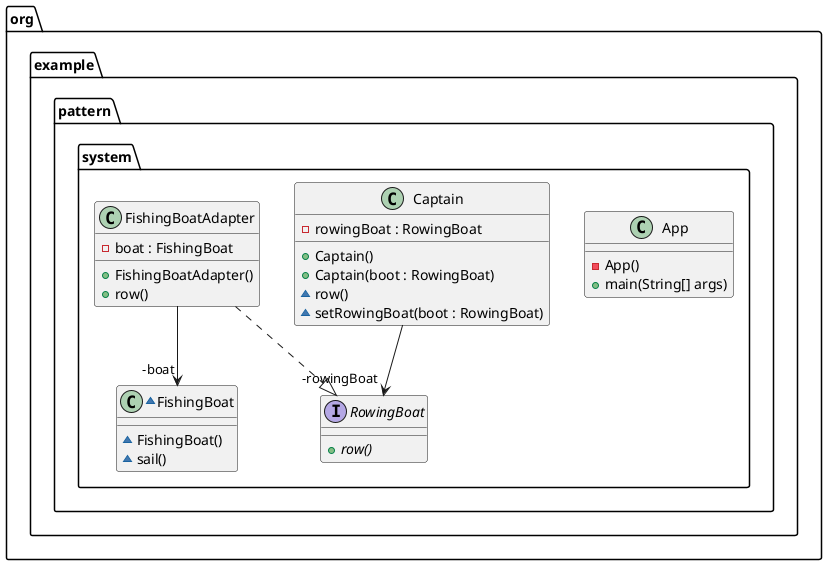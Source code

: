 @startuml
package org.example.pattern.system {

    class App {
        - App()
        + main(String[] args)
    }

    class Captain{
        - rowingBoat : RowingBoat
        + Captain()
        + Captain(boot : RowingBoat)
        ~ row()
        ~ setRowingBoat(boot : RowingBoat)
    }
    interface RowingBoat {
        + row() {abstract}
    }

    ~class FishingBoat{
        ~FishingBoat()
        ~sail()
    }
    class FishingBoatAdapter {
        - boat : FishingBoat
        + FishingBoatAdapter()
        + row()
    }

}

FishingBoatAdapter --> "-boat" FishingBoat
Captain --> "-rowingBoat" RowingBoat
FishingBoatAdapter ..|> RowingBoat

@enduml
